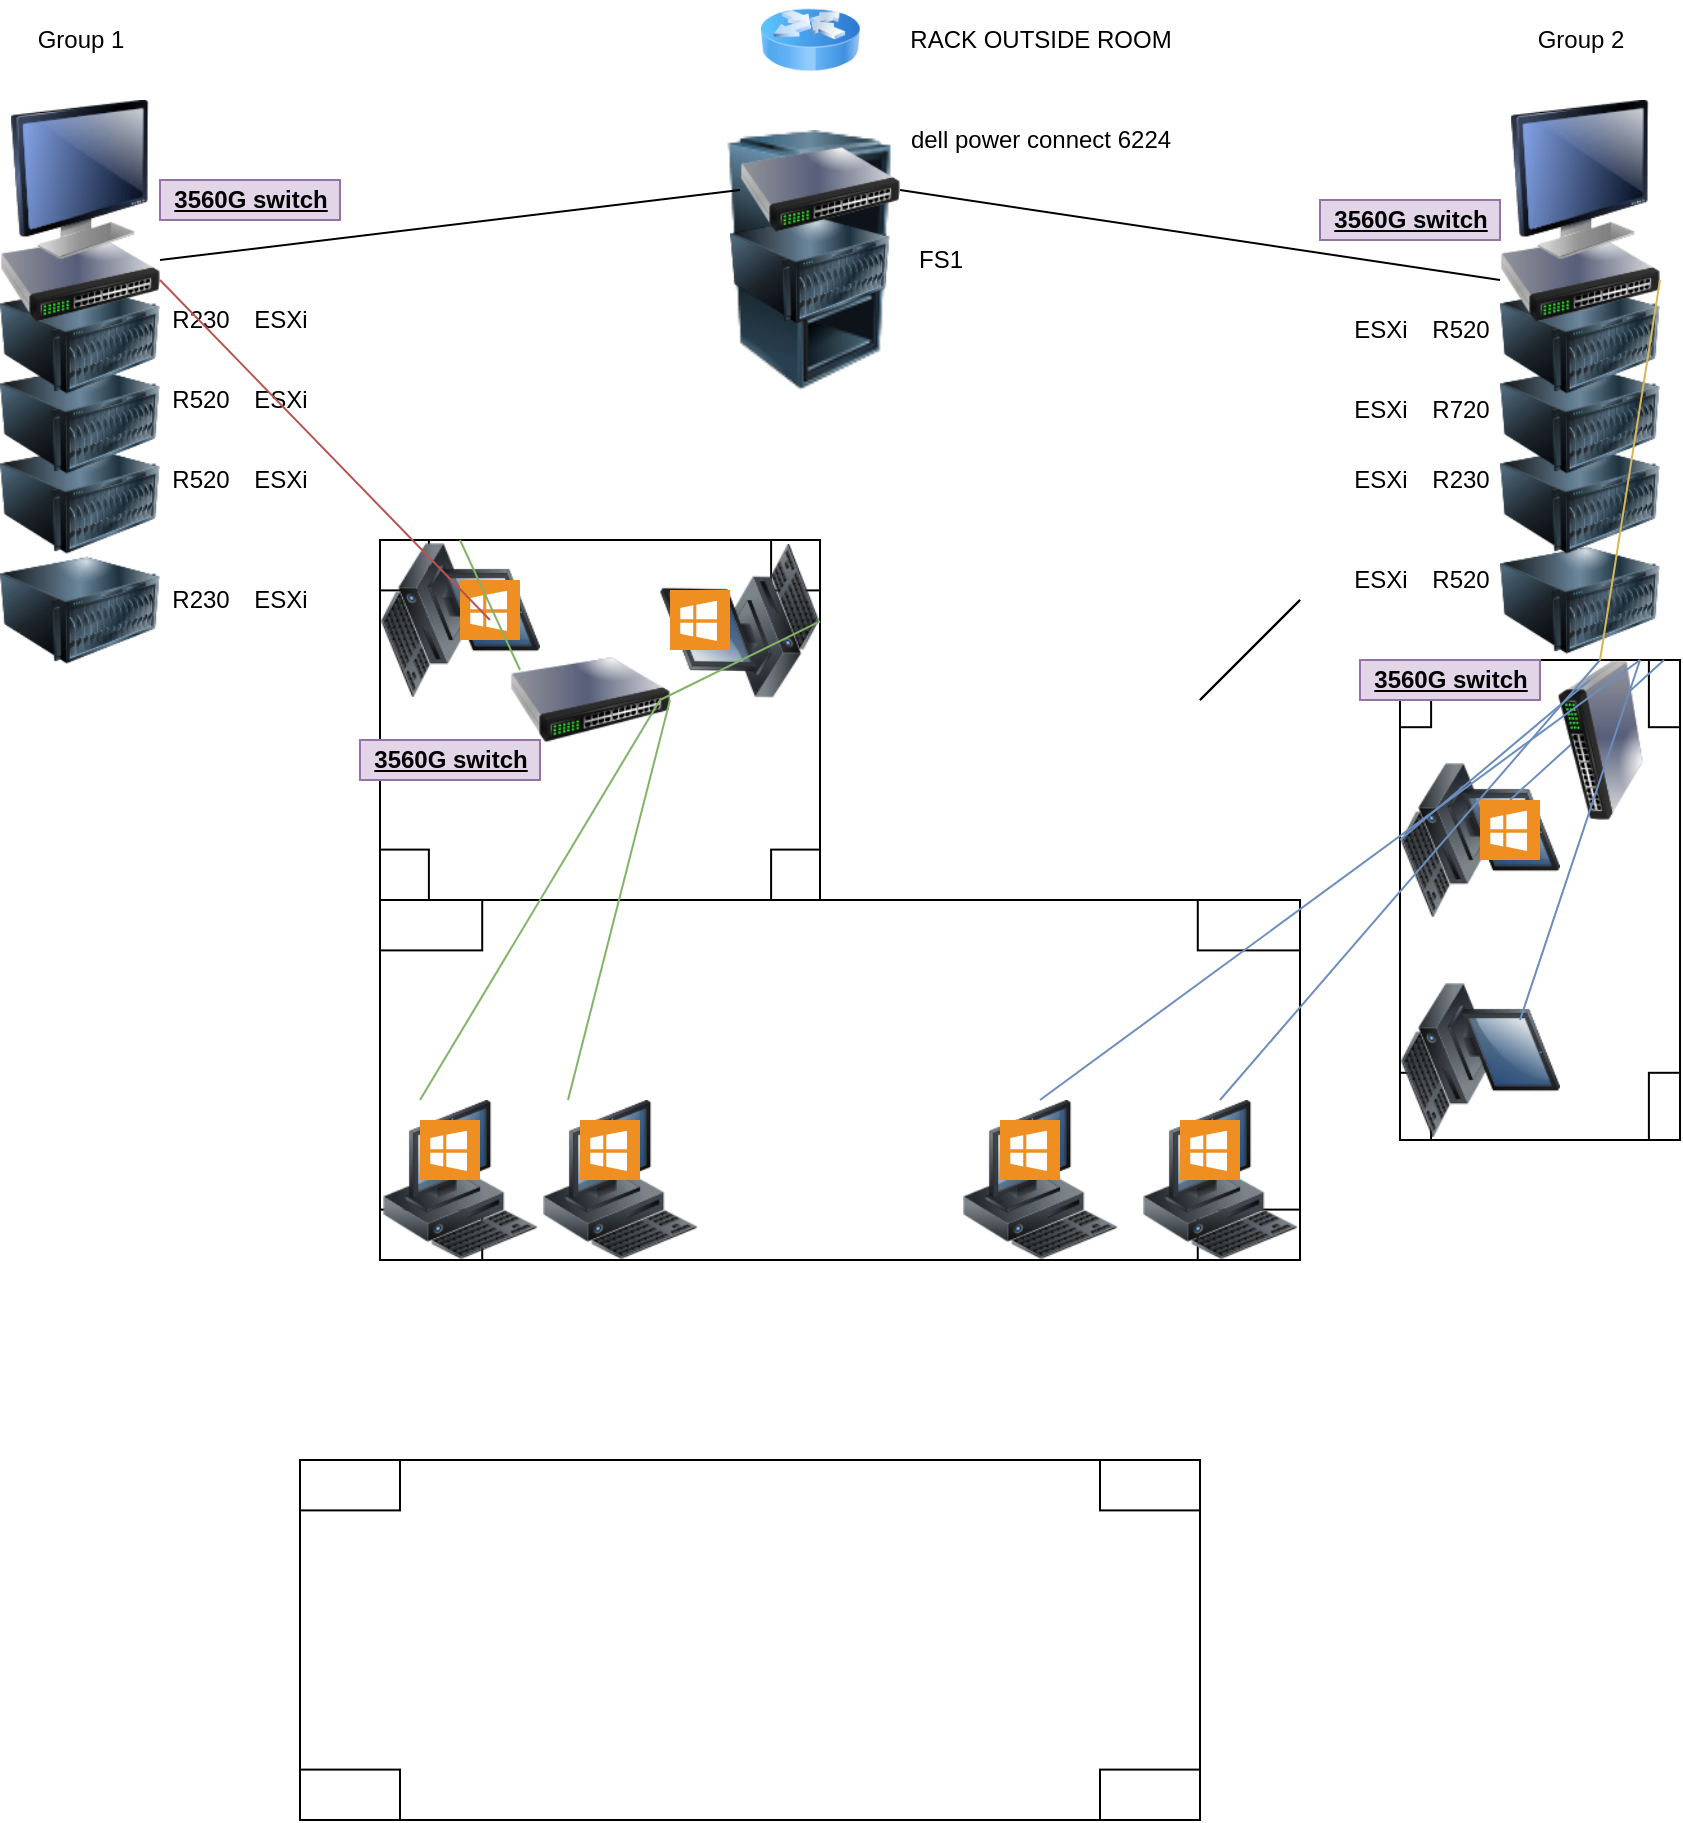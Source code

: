 <mxfile version="15.5.5" type="device"><diagram id="g-kKS-bEnhixFI14Vnqi" name="Page-1"><mxGraphModel dx="1422" dy="737" grid="1" gridSize="10" guides="1" tooltips="1" connect="1" arrows="1" fold="1" page="1" pageScale="1" pageWidth="850" pageHeight="1100" math="0" shadow="0"><root><mxCell id="0"/><mxCell id="1" parent="0"/><mxCell id="Kau5aQiT1qJMeVTHEy54-54" value="" style="image;html=1;image=img/lib/clip_art/computers/Server_Rack_Empty_128x128.png" parent="1" vertex="1"><mxGeometry x="350" y="65" width="130" height="130" as="geometry"/></mxCell><mxCell id="QECHQ1f2O-1CJX5QNKQ0-11" value="" style="image;html=1;image=img/lib/clip_art/computers/Server_128x128.png" vertex="1" parent="1"><mxGeometry x="375" y="95" width="80" height="80" as="geometry"/></mxCell><mxCell id="Kau5aQiT1qJMeVTHEy54-44" value="" style="verticalLabelPosition=bottom;html=1;verticalAlign=top;align=center;shape=mxgraph.floorplan.table;" parent="1" vertex="1"><mxGeometry x="710" y="330" width="140" height="240" as="geometry"/></mxCell><mxCell id="Kau5aQiT1qJMeVTHEy54-42" value="" style="verticalLabelPosition=bottom;html=1;verticalAlign=top;align=center;shape=mxgraph.floorplan.table;" parent="1" vertex="1"><mxGeometry x="200" y="270" width="220" height="180" as="geometry"/></mxCell><mxCell id="Kau5aQiT1qJMeVTHEy54-39" value="" style="verticalLabelPosition=bottom;html=1;verticalAlign=top;align=center;shape=mxgraph.floorplan.table;" parent="1" vertex="1"><mxGeometry x="200" y="450" width="460" height="180" as="geometry"/></mxCell><mxCell id="Kau5aQiT1qJMeVTHEy54-12" value="" style="verticalLabelPosition=bottom;html=1;verticalAlign=top;align=center;shape=mxgraph.floorplan.table;" parent="1" vertex="1"><mxGeometry x="160" y="730" width="450" height="180" as="geometry"/></mxCell><mxCell id="Kau5aQiT1qJMeVTHEy54-1" value="" style="image;html=1;image=img/lib/clip_art/computers/Server_128x128.png" parent="1" vertex="1"><mxGeometry x="10" y="210" width="80" height="80" as="geometry"/></mxCell><mxCell id="Kau5aQiT1qJMeVTHEy54-2" value="" style="image;html=1;image=img/lib/clip_art/computers/Server_128x128.png" parent="1" vertex="1"><mxGeometry x="10" y="170" width="80" height="80" as="geometry"/></mxCell><mxCell id="Kau5aQiT1qJMeVTHEy54-3" value="" style="image;html=1;image=img/lib/clip_art/computers/Server_128x128.png" parent="1" vertex="1"><mxGeometry x="10" y="130" width="80" height="80" as="geometry"/></mxCell><mxCell id="Kau5aQiT1qJMeVTHEy54-4" value="" style="image;html=1;image=img/lib/clip_art/computers/Server_128x128.png" parent="1" vertex="1"><mxGeometry x="10" y="265" width="80" height="80" as="geometry"/></mxCell><mxCell id="Kau5aQiT1qJMeVTHEy54-5" value="" style="image;html=1;image=img/lib/clip_art/computers/Server_128x128.png" parent="1" vertex="1"><mxGeometry x="760" y="260" width="80" height="80" as="geometry"/></mxCell><mxCell id="Kau5aQiT1qJMeVTHEy54-6" value="" style="image;html=1;image=img/lib/clip_art/computers/Server_128x128.png" parent="1" vertex="1"><mxGeometry x="760" y="210" width="80" height="80" as="geometry"/></mxCell><mxCell id="Kau5aQiT1qJMeVTHEy54-7" value="" style="image;html=1;image=img/lib/clip_art/computers/Server_128x128.png" parent="1" vertex="1"><mxGeometry x="760" y="170" width="80" height="80" as="geometry"/></mxCell><mxCell id="Kau5aQiT1qJMeVTHEy54-8" value="" style="image;html=1;image=img/lib/clip_art/computers/Server_128x128.png" parent="1" vertex="1"><mxGeometry x="760" y="130" width="80" height="80" as="geometry"/></mxCell><mxCell id="Kau5aQiT1qJMeVTHEy54-16" value="Group 1" style="text;html=1;align=center;verticalAlign=middle;resizable=0;points=[];autosize=1;strokeColor=none;fillColor=none;" parent="1" vertex="1"><mxGeometry x="20" y="10" width="60" height="20" as="geometry"/></mxCell><mxCell id="Kau5aQiT1qJMeVTHEy54-17" value="Group 2" style="text;html=1;align=center;verticalAlign=middle;resizable=0;points=[];autosize=1;strokeColor=none;fillColor=none;" parent="1" vertex="1"><mxGeometry x="770" y="10" width="60" height="20" as="geometry"/></mxCell><mxCell id="Kau5aQiT1qJMeVTHEy54-18" value="R520" style="text;html=1;align=center;verticalAlign=middle;resizable=0;points=[];autosize=1;strokeColor=none;fillColor=none;" parent="1" vertex="1"><mxGeometry x="720" y="155" width="40" height="20" as="geometry"/></mxCell><mxCell id="Kau5aQiT1qJMeVTHEy54-19" value="R720" style="text;html=1;align=center;verticalAlign=middle;resizable=0;points=[];autosize=1;strokeColor=none;fillColor=none;" parent="1" vertex="1"><mxGeometry x="720" y="195" width="40" height="20" as="geometry"/></mxCell><mxCell id="Kau5aQiT1qJMeVTHEy54-20" value="R230" style="text;html=1;align=center;verticalAlign=middle;resizable=0;points=[];autosize=1;strokeColor=none;fillColor=none;" parent="1" vertex="1"><mxGeometry x="720" y="230" width="40" height="20" as="geometry"/></mxCell><mxCell id="Kau5aQiT1qJMeVTHEy54-21" value="ESXi" style="text;html=1;align=center;verticalAlign=middle;resizable=0;points=[];autosize=1;strokeColor=none;fillColor=none;" parent="1" vertex="1"><mxGeometry x="680" y="195" width="40" height="20" as="geometry"/></mxCell><mxCell id="Kau5aQiT1qJMeVTHEy54-22" value="ESXi" style="text;html=1;align=center;verticalAlign=middle;resizable=0;points=[];autosize=1;strokeColor=none;fillColor=none;" parent="1" vertex="1"><mxGeometry x="680" y="155" width="40" height="20" as="geometry"/></mxCell><mxCell id="Kau5aQiT1qJMeVTHEy54-23" value="R230" style="text;html=1;align=center;verticalAlign=middle;resizable=0;points=[];autosize=1;strokeColor=none;fillColor=none;" parent="1" vertex="1"><mxGeometry x="90" y="150" width="40" height="20" as="geometry"/></mxCell><mxCell id="Kau5aQiT1qJMeVTHEy54-24" value="R520" style="text;html=1;align=center;verticalAlign=middle;resizable=0;points=[];autosize=1;strokeColor=none;fillColor=none;" parent="1" vertex="1"><mxGeometry x="90" y="190" width="40" height="20" as="geometry"/></mxCell><mxCell id="Kau5aQiT1qJMeVTHEy54-25" value="R520&lt;br&gt;" style="text;html=1;align=center;verticalAlign=middle;resizable=0;points=[];autosize=1;strokeColor=none;fillColor=none;" parent="1" vertex="1"><mxGeometry x="90" y="230" width="40" height="20" as="geometry"/></mxCell><mxCell id="Kau5aQiT1qJMeVTHEy54-27" value="R230&lt;br&gt;" style="text;html=1;align=center;verticalAlign=middle;resizable=0;points=[];autosize=1;strokeColor=none;fillColor=none;" parent="1" vertex="1"><mxGeometry x="90" y="290" width="40" height="20" as="geometry"/></mxCell><mxCell id="Kau5aQiT1qJMeVTHEy54-28" value="R520&lt;br&gt;" style="text;html=1;align=center;verticalAlign=middle;resizable=0;points=[];autosize=1;strokeColor=none;fillColor=none;" parent="1" vertex="1"><mxGeometry x="720" y="280" width="40" height="20" as="geometry"/></mxCell><mxCell id="Kau5aQiT1qJMeVTHEy54-29" value="ESXi" style="text;html=1;align=center;verticalAlign=middle;resizable=0;points=[];autosize=1;strokeColor=none;fillColor=none;" parent="1" vertex="1"><mxGeometry x="130" y="190" width="40" height="20" as="geometry"/></mxCell><mxCell id="Kau5aQiT1qJMeVTHEy54-30" value="ESXi" style="text;html=1;align=center;verticalAlign=middle;resizable=0;points=[];autosize=1;strokeColor=none;fillColor=none;" parent="1" vertex="1"><mxGeometry x="130" y="150" width="40" height="20" as="geometry"/></mxCell><mxCell id="Kau5aQiT1qJMeVTHEy54-31" value="ESXi" style="text;html=1;align=center;verticalAlign=middle;resizable=0;points=[];autosize=1;strokeColor=none;fillColor=none;" parent="1" vertex="1"><mxGeometry x="130" y="230" width="40" height="20" as="geometry"/></mxCell><mxCell id="Kau5aQiT1qJMeVTHEy54-32" value="" style="image;html=1;image=img/lib/clip_art/networking/Switch_128x128.png" parent="1" vertex="1"><mxGeometry x="10" y="100" width="80" height="80" as="geometry"/></mxCell><mxCell id="Kau5aQiT1qJMeVTHEy54-33" value="" style="image;html=1;image=img/lib/clip_art/networking/Switch_128x128.png" parent="1" vertex="1"><mxGeometry x="760" y="100" width="80" height="80" as="geometry"/></mxCell><mxCell id="Kau5aQiT1qJMeVTHEy54-14" value="" style="image;html=1;image=img/lib/clip_art/computers/Monitor_128x128.png" parent="1" vertex="1"><mxGeometry x="760" y="50" width="80" height="80" as="geometry"/></mxCell><mxCell id="Kau5aQiT1qJMeVTHEy54-13" value="" style="image;html=1;image=img/lib/clip_art/computers/Monitor_128x128.png" parent="1" vertex="1"><mxGeometry x="10" y="50" width="80" height="80" as="geometry"/></mxCell><mxCell id="Kau5aQiT1qJMeVTHEy54-35" value="" style="image;html=1;image=img/lib/clip_art/networking/Switch_128x128.png" parent="1" vertex="1"><mxGeometry x="265" y="310" width="80" height="80" as="geometry"/></mxCell><mxCell id="Kau5aQiT1qJMeVTHEy54-36" value="" style="image;html=1;image=img/lib/clip_art/networking/Switch_128x128.png" parent="1" vertex="1"><mxGeometry x="380" y="55" width="80" height="80" as="geometry"/></mxCell><mxCell id="Kau5aQiT1qJMeVTHEy54-37" value="" style="image;html=1;image=img/lib/clip_art/computers/Workstation_128x128.png" parent="1" vertex="1"><mxGeometry x="200" y="550" width="80" height="80" as="geometry"/></mxCell><mxCell id="Kau5aQiT1qJMeVTHEy54-41" value="" style="image;html=1;image=img/lib/clip_art/computers/Workstation_128x128.png;rotation=90;" parent="1" vertex="1"><mxGeometry x="200" y="270" width="80" height="80" as="geometry"/></mxCell><mxCell id="Kau5aQiT1qJMeVTHEy54-43" value="" style="image;html=1;image=img/lib/clip_art/computers/Workstation_128x128.png;rotation=-89;" parent="1" vertex="1"><mxGeometry x="340" y="270" width="80" height="80" as="geometry"/></mxCell><mxCell id="Kau5aQiT1qJMeVTHEy54-45" value="" style="image;html=1;image=img/lib/clip_art/computers/Workstation_128x128.png;rotation=90;" parent="1" vertex="1"><mxGeometry x="710" y="380" width="80" height="80" as="geometry"/></mxCell><mxCell id="Kau5aQiT1qJMeVTHEy54-46" value="" style="image;html=1;image=img/lib/clip_art/computers/Workstation_128x128.png;rotation=90;" parent="1" vertex="1"><mxGeometry x="710" y="490" width="80" height="80" as="geometry"/></mxCell><mxCell id="Kau5aQiT1qJMeVTHEy54-47" value="" style="image;html=1;image=img/lib/clip_art/computers/Workstation_128x128.png" parent="1" vertex="1"><mxGeometry x="580" y="550" width="80" height="80" as="geometry"/></mxCell><mxCell id="Kau5aQiT1qJMeVTHEy54-49" value="" style="endArrow=none;html=1;rounded=0;entryX=0;entryY=0.1;entryDx=0;entryDy=0;entryPerimeter=0;exitX=0.5;exitY=0;exitDx=0;exitDy=0;fillColor=#dae8fc;strokeColor=#6c8ebf;startArrow=none;" parent="1" source="Kau5aQiT1qJMeVTHEy54-63" target="Kau5aQiT1qJMeVTHEy54-50" edge="1"><mxGeometry width="50" height="50" relative="1" as="geometry"><mxPoint x="570" y="620" as="sourcePoint"/><mxPoint x="800" y="520" as="targetPoint"/></mxGeometry></mxCell><mxCell id="Kau5aQiT1qJMeVTHEy54-50" value="" style="image;html=1;image=img/lib/clip_art/networking/Switch_128x128.png;rotation=90;" parent="1" vertex="1"><mxGeometry x="770" y="330" width="80" height="80" as="geometry"/></mxCell><mxCell id="Kau5aQiT1qJMeVTHEy54-51" value="" style="endArrow=none;html=1;rounded=0;exitX=0.5;exitY=1;exitDx=0;exitDy=0;fillColor=#dae8fc;strokeColor=#6c8ebf;" parent="1" source="Kau5aQiT1qJMeVTHEy54-45" edge="1"><mxGeometry width="50" height="50" relative="1" as="geometry"><mxPoint x="760" y="380" as="sourcePoint"/><mxPoint x="805" y="340" as="targetPoint"/></mxGeometry></mxCell><mxCell id="Kau5aQiT1qJMeVTHEy54-52" value="" style="endArrow=none;html=1;rounded=0;fillColor=#dae8fc;strokeColor=#6c8ebf;" parent="1" edge="1"><mxGeometry width="50" height="50" relative="1" as="geometry"><mxPoint x="770" y="510" as="sourcePoint"/><mxPoint x="830" y="330" as="targetPoint"/></mxGeometry></mxCell><mxCell id="Kau5aQiT1qJMeVTHEy54-53" value="" style="endArrow=none;html=1;rounded=0;entryX=0;entryY=0.5;entryDx=0;entryDy=0;fillColor=#fff2cc;strokeColor=#d6b656;exitX=1;exitY=0.5;exitDx=0;exitDy=0;" parent="1" source="Kau5aQiT1qJMeVTHEy54-33" target="Kau5aQiT1qJMeVTHEy54-50" edge="1"><mxGeometry width="50" height="50" relative="1" as="geometry"><mxPoint x="400" y="420" as="sourcePoint"/><mxPoint x="450" y="370" as="targetPoint"/></mxGeometry></mxCell><mxCell id="Kau5aQiT1qJMeVTHEy54-55" value="" style="image;html=1;image=img/lib/clip_art/networking/Router_Icon_128x128.png" parent="1" vertex="1"><mxGeometry x="390" width="50" height="40" as="geometry"/></mxCell><mxCell id="Kau5aQiT1qJMeVTHEy54-56" value="" style="image;html=1;image=img/lib/clip_art/computers/Workstation_128x128.png" parent="1" vertex="1"><mxGeometry x="490" y="550" width="80" height="80" as="geometry"/></mxCell><mxCell id="Kau5aQiT1qJMeVTHEy54-57" value="" style="image;html=1;image=img/lib/clip_art/computers/Workstation_128x128.png" parent="1" vertex="1"><mxGeometry x="280" y="550" width="80" height="80" as="geometry"/></mxCell><mxCell id="Kau5aQiT1qJMeVTHEy54-58" value="" style="shadow=0;dashed=0;html=1;strokeColor=none;fillColor=#EF8F21;labelPosition=center;verticalLabelPosition=bottom;verticalAlign=top;align=center;outlineConnect=0;shape=mxgraph.veeam.ms_windows;" parent="1" vertex="1"><mxGeometry x="220" y="560" width="30" height="30" as="geometry"/></mxCell><mxCell id="Kau5aQiT1qJMeVTHEy54-59" value="" style="shadow=0;dashed=0;html=1;strokeColor=none;fillColor=#EF8F21;labelPosition=center;verticalLabelPosition=bottom;verticalAlign=top;align=center;outlineConnect=0;shape=mxgraph.veeam.ms_windows;" parent="1" vertex="1"><mxGeometry x="300" y="560" width="30" height="30" as="geometry"/></mxCell><mxCell id="Kau5aQiT1qJMeVTHEy54-60" value="" style="shadow=0;dashed=0;html=1;strokeColor=none;fillColor=#EF8F21;labelPosition=center;verticalLabelPosition=bottom;verticalAlign=top;align=center;outlineConnect=0;shape=mxgraph.veeam.ms_windows;" parent="1" vertex="1"><mxGeometry x="510" y="560" width="30" height="30" as="geometry"/></mxCell><mxCell id="Kau5aQiT1qJMeVTHEy54-61" value="" style="shadow=0;dashed=0;html=1;strokeColor=none;fillColor=#EF8F21;labelPosition=center;verticalLabelPosition=bottom;verticalAlign=top;align=center;outlineConnect=0;shape=mxgraph.veeam.ms_windows;" parent="1" vertex="1"><mxGeometry x="600" y="560" width="30" height="30" as="geometry"/></mxCell><mxCell id="Kau5aQiT1qJMeVTHEy54-62" value="" style="shadow=0;dashed=0;html=1;strokeColor=none;fillColor=#EF8F21;labelPosition=center;verticalLabelPosition=bottom;verticalAlign=top;align=center;outlineConnect=0;shape=mxgraph.veeam.ms_windows;" parent="1" vertex="1"><mxGeometry x="345" y="295" width="30" height="30" as="geometry"/></mxCell><mxCell id="Kau5aQiT1qJMeVTHEy54-63" value="" style="shadow=0;dashed=0;html=1;strokeColor=none;fillColor=#EF8F21;labelPosition=center;verticalLabelPosition=bottom;verticalAlign=top;align=center;outlineConnect=0;shape=mxgraph.veeam.ms_windows;" parent="1" vertex="1"><mxGeometry x="750" y="400" width="30" height="30" as="geometry"/></mxCell><mxCell id="Kau5aQiT1qJMeVTHEy54-64" value="" style="endArrow=none;html=1;rounded=0;entryX=0;entryY=0.5;entryDx=0;entryDy=0;exitX=0.5;exitY=0;exitDx=0;exitDy=0;fillColor=#dae8fc;strokeColor=#6c8ebf;" parent="1" source="Kau5aQiT1qJMeVTHEy54-47" target="Kau5aQiT1qJMeVTHEy54-50" edge="1"><mxGeometry width="50" height="50" relative="1" as="geometry"><mxPoint x="570" y="550" as="sourcePoint"/><mxPoint x="842" y="290" as="targetPoint"/></mxGeometry></mxCell><mxCell id="Kau5aQiT1qJMeVTHEy54-66" value="" style="shadow=0;dashed=0;html=1;strokeColor=none;fillColor=#EF8F21;labelPosition=center;verticalLabelPosition=bottom;verticalAlign=top;align=center;outlineConnect=0;shape=mxgraph.veeam.ms_windows;" parent="1" vertex="1"><mxGeometry x="240" y="290" width="30" height="30" as="geometry"/></mxCell><mxCell id="Kau5aQiT1qJMeVTHEy54-67" value="" style="endArrow=none;html=1;rounded=0;entryX=0.5;entryY=1;entryDx=0;entryDy=0;fillColor=#d5e8d4;strokeColor=#82b366;" parent="1" target="Kau5aQiT1qJMeVTHEy54-43" edge="1"><mxGeometry width="50" height="50" relative="1" as="geometry"><mxPoint x="340" y="350" as="sourcePoint"/><mxPoint x="430" y="370" as="targetPoint"/></mxGeometry></mxCell><mxCell id="Kau5aQiT1qJMeVTHEy54-68" value="" style="endArrow=none;html=1;rounded=0;exitX=0;exitY=0.5;exitDx=0;exitDy=0;fillColor=#d5e8d4;strokeColor=#82b366;" parent="1" source="Kau5aQiT1qJMeVTHEy54-41" edge="1"><mxGeometry width="50" height="50" relative="1" as="geometry"><mxPoint x="220" y="385" as="sourcePoint"/><mxPoint x="270" y="335" as="targetPoint"/></mxGeometry></mxCell><mxCell id="Kau5aQiT1qJMeVTHEy54-69" value="" style="endArrow=none;html=1;rounded=0;exitX=0.25;exitY=0;exitDx=0;exitDy=0;fillColor=#d5e8d4;strokeColor=#82b366;" parent="1" source="Kau5aQiT1qJMeVTHEy54-37" edge="1"><mxGeometry width="50" height="50" relative="1" as="geometry"><mxPoint x="440" y="370" as="sourcePoint"/><mxPoint x="340" y="350" as="targetPoint"/></mxGeometry></mxCell><mxCell id="Kau5aQiT1qJMeVTHEy54-70" value="" style="endArrow=none;html=1;rounded=0;entryX=1;entryY=0.5;entryDx=0;entryDy=0;exitX=0.175;exitY=0;exitDx=0;exitDy=0;exitPerimeter=0;fillColor=#d5e8d4;strokeColor=#82b366;" parent="1" source="Kau5aQiT1qJMeVTHEy54-57" target="Kau5aQiT1qJMeVTHEy54-35" edge="1"><mxGeometry width="50" height="50" relative="1" as="geometry"><mxPoint x="440" y="370" as="sourcePoint"/><mxPoint x="490" y="320" as="targetPoint"/></mxGeometry></mxCell><mxCell id="Kau5aQiT1qJMeVTHEy54-71" value="" style="endArrow=none;html=1;rounded=0;exitX=0.5;exitY=0;exitDx=0;exitDy=0;fillColor=#dae8fc;strokeColor=#6c8ebf;" parent="1" source="Kau5aQiT1qJMeVTHEy54-56" edge="1"><mxGeometry width="50" height="50" relative="1" as="geometry"><mxPoint x="390" y="370" as="sourcePoint"/><mxPoint x="830" y="330" as="targetPoint"/></mxGeometry></mxCell><mxCell id="Kau5aQiT1qJMeVTHEy54-72" value="" style="endArrow=none;html=1;rounded=0;entryX=1;entryY=0.5;entryDx=0;entryDy=0;fillColor=#f8cecc;strokeColor=#b85450;" parent="1" target="Kau5aQiT1qJMeVTHEy54-32" edge="1"><mxGeometry width="50" height="50" relative="1" as="geometry"><mxPoint x="255" y="310" as="sourcePoint"/><mxPoint x="440" y="320" as="targetPoint"/></mxGeometry></mxCell><mxCell id="Kau5aQiT1qJMeVTHEy54-73" value="" style="endArrow=none;html=1;rounded=0;entryX=1;entryY=1;entryDx=0;entryDy=0;exitX=0;exitY=0.5;exitDx=0;exitDy=0;" parent="1" source="Kau5aQiT1qJMeVTHEy54-36" target="Kau5aQiT1qJMeVTHEy54-13" edge="1"><mxGeometry width="50" height="50" relative="1" as="geometry"><mxPoint x="390" y="370" as="sourcePoint"/><mxPoint x="440" y="320" as="targetPoint"/></mxGeometry></mxCell><mxCell id="Kau5aQiT1qJMeVTHEy54-74" value="" style="endArrow=none;html=1;rounded=0;entryX=1;entryY=0.5;entryDx=0;entryDy=0;exitX=0;exitY=0.5;exitDx=0;exitDy=0;" parent="1" source="Kau5aQiT1qJMeVTHEy54-33" target="Kau5aQiT1qJMeVTHEy54-36" edge="1"><mxGeometry width="50" height="50" relative="1" as="geometry"><mxPoint x="390" y="370" as="sourcePoint"/><mxPoint x="440" y="320" as="targetPoint"/></mxGeometry></mxCell><mxCell id="QECHQ1f2O-1CJX5QNKQ0-1" value="RACK OUTSIDE ROOM" style="text;html=1;align=center;verticalAlign=middle;resizable=0;points=[];autosize=1;strokeColor=none;fillColor=none;" vertex="1" parent="1"><mxGeometry x="455" y="10" width="150" height="20" as="geometry"/></mxCell><mxCell id="QECHQ1f2O-1CJX5QNKQ0-2" value="" style="shape=image;html=1;verticalAlign=top;verticalLabelPosition=bottom;labelBackgroundColor=#ffffff;imageAspect=0;aspect=fixed;image=https://cdn3.iconfinder.com/data/icons/logos-brands-3/24/logo_brand_brands_logos_linux-128.png" vertex="1" parent="1"><mxGeometry x="746" y="510" width="34" height="34" as="geometry"/></mxCell><mxCell id="QECHQ1f2O-1CJX5QNKQ0-3" value="&lt;b&gt;&lt;u&gt;3560G switch&lt;/u&gt;&lt;/b&gt;" style="text;html=1;align=center;verticalAlign=middle;resizable=0;points=[];autosize=1;strokeColor=#9673a6;fillColor=#e1d5e7;" vertex="1" parent="1"><mxGeometry x="190" y="370" width="90" height="20" as="geometry"/></mxCell><mxCell id="QECHQ1f2O-1CJX5QNKQ0-6" value="dell power connect 6224" style="text;html=1;align=center;verticalAlign=middle;resizable=0;points=[];autosize=1;strokeColor=none;fillColor=none;" vertex="1" parent="1"><mxGeometry x="455" y="60" width="150" height="20" as="geometry"/></mxCell><mxCell id="QECHQ1f2O-1CJX5QNKQ0-7" value="&lt;b&gt;&lt;u&gt;3560G switch&lt;/u&gt;&lt;/b&gt;" style="text;html=1;align=center;verticalAlign=middle;resizable=0;points=[];autosize=1;strokeColor=#9673a6;fillColor=#e1d5e7;" vertex="1" parent="1"><mxGeometry x="690" y="330" width="90" height="20" as="geometry"/></mxCell><mxCell id="QECHQ1f2O-1CJX5QNKQ0-8" value="&lt;b&gt;&lt;u&gt;3560G switch&lt;/u&gt;&lt;/b&gt;" style="text;html=1;align=center;verticalAlign=middle;resizable=0;points=[];autosize=1;strokeColor=#9673a6;fillColor=#e1d5e7;" vertex="1" parent="1"><mxGeometry x="90" y="90" width="90" height="20" as="geometry"/></mxCell><mxCell id="QECHQ1f2O-1CJX5QNKQ0-9" value="&lt;b&gt;&lt;u&gt;3560G switch&lt;/u&gt;&lt;/b&gt;" style="text;html=1;align=center;verticalAlign=middle;resizable=0;points=[];autosize=1;strokeColor=#9673a6;fillColor=#e1d5e7;" vertex="1" parent="1"><mxGeometry x="670" y="100" width="90" height="20" as="geometry"/></mxCell><mxCell id="QECHQ1f2O-1CJX5QNKQ0-10" value="ESXi" style="text;html=1;align=center;verticalAlign=middle;resizable=0;points=[];autosize=1;strokeColor=none;fillColor=none;" vertex="1" parent="1"><mxGeometry x="680" y="230" width="40" height="20" as="geometry"/></mxCell><mxCell id="QECHQ1f2O-1CJX5QNKQ0-12" value="ESXi" style="text;html=1;align=center;verticalAlign=middle;resizable=0;points=[];autosize=1;strokeColor=none;fillColor=none;" vertex="1" parent="1"><mxGeometry x="130" y="290" width="40" height="20" as="geometry"/></mxCell><mxCell id="QECHQ1f2O-1CJX5QNKQ0-13" value="ESXi" style="text;html=1;align=center;verticalAlign=middle;resizable=0;points=[];autosize=1;strokeColor=none;fillColor=none;" vertex="1" parent="1"><mxGeometry x="680" y="280" width="40" height="20" as="geometry"/></mxCell><mxCell id="QECHQ1f2O-1CJX5QNKQ0-14" value="" style="endArrow=none;html=1;rounded=0;" edge="1" parent="1"><mxGeometry width="50" height="50" relative="1" as="geometry"><mxPoint x="610" y="350" as="sourcePoint"/><mxPoint x="660" y="300" as="targetPoint"/></mxGeometry></mxCell><mxCell id="QECHQ1f2O-1CJX5QNKQ0-15" value="" style="endArrow=none;html=1;rounded=0;" edge="1" parent="1"><mxGeometry width="50" height="50" relative="1" as="geometry"><mxPoint x="610" y="350" as="sourcePoint"/><mxPoint x="660" y="300" as="targetPoint"/></mxGeometry></mxCell><mxCell id="QECHQ1f2O-1CJX5QNKQ0-16" value="FS1" style="text;html=1;align=center;verticalAlign=middle;resizable=0;points=[];autosize=1;strokeColor=none;fillColor=none;" vertex="1" parent="1"><mxGeometry x="460" y="120" width="40" height="20" as="geometry"/></mxCell></root></mxGraphModel></diagram></mxfile>